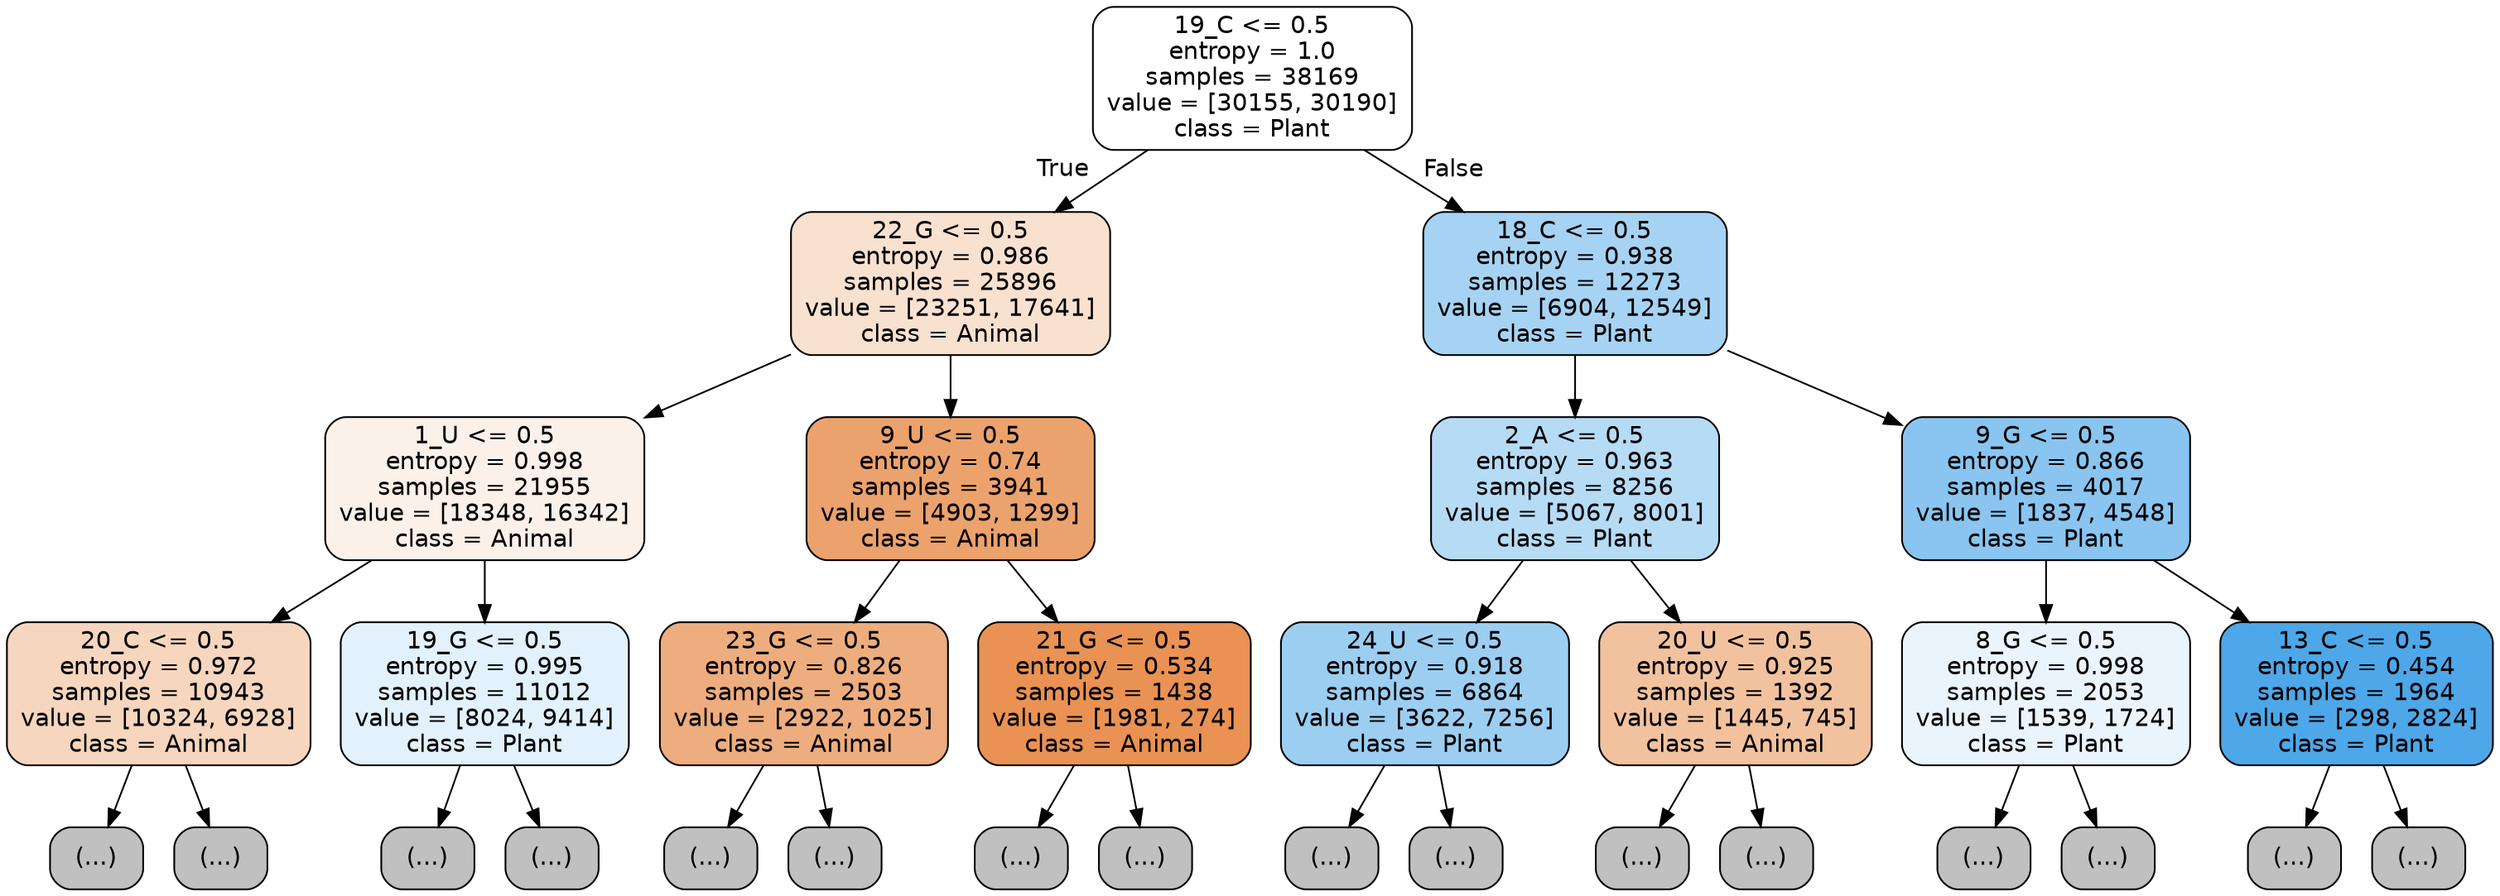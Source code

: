 digraph Tree {
node [shape=box, style="filled, rounded", color="black", fontname="helvetica"] ;
edge [fontname="helvetica"] ;
0 [label="19_C <= 0.5\nentropy = 1.0\nsamples = 38169\nvalue = [30155, 30190]\nclass = Plant", fillcolor="#ffffff"] ;
1 [label="22_G <= 0.5\nentropy = 0.986\nsamples = 25896\nvalue = [23251, 17641]\nclass = Animal", fillcolor="#f9e1cf"] ;
0 -> 1 [labeldistance=2.5, labelangle=45, headlabel="True"] ;
2 [label="1_U <= 0.5\nentropy = 0.998\nsamples = 21955\nvalue = [18348, 16342]\nclass = Animal", fillcolor="#fcf1e9"] ;
1 -> 2 ;
3 [label="20_C <= 0.5\nentropy = 0.972\nsamples = 10943\nvalue = [10324, 6928]\nclass = Animal", fillcolor="#f6d6be"] ;
2 -> 3 ;
4 [label="(...)", fillcolor="#C0C0C0"] ;
3 -> 4 ;
4865 [label="(...)", fillcolor="#C0C0C0"] ;
3 -> 4865 ;
6288 [label="19_G <= 0.5\nentropy = 0.995\nsamples = 11012\nvalue = [8024, 9414]\nclass = Plant", fillcolor="#e2f1fb"] ;
2 -> 6288 ;
6289 [label="(...)", fillcolor="#C0C0C0"] ;
6288 -> 6289 ;
9548 [label="(...)", fillcolor="#C0C0C0"] ;
6288 -> 9548 ;
11159 [label="9_U <= 0.5\nentropy = 0.74\nsamples = 3941\nvalue = [4903, 1299]\nclass = Animal", fillcolor="#eca26d"] ;
1 -> 11159 ;
11160 [label="23_G <= 0.5\nentropy = 0.826\nsamples = 2503\nvalue = [2922, 1025]\nclass = Animal", fillcolor="#eead7e"] ;
11159 -> 11160 ;
11161 [label="(...)", fillcolor="#C0C0C0"] ;
11160 -> 11161 ;
12122 [label="(...)", fillcolor="#C0C0C0"] ;
11160 -> 12122 ;
12241 [label="21_G <= 0.5\nentropy = 0.534\nsamples = 1438\nvalue = [1981, 274]\nclass = Animal", fillcolor="#e99254"] ;
11159 -> 12241 ;
12242 [label="(...)", fillcolor="#C0C0C0"] ;
12241 -> 12242 ;
12521 [label="(...)", fillcolor="#C0C0C0"] ;
12241 -> 12521 ;
12648 [label="18_C <= 0.5\nentropy = 0.938\nsamples = 12273\nvalue = [6904, 12549]\nclass = Plant", fillcolor="#a6d3f3"] ;
0 -> 12648 [labeldistance=2.5, labelangle=-45, headlabel="False"] ;
12649 [label="2_A <= 0.5\nentropy = 0.963\nsamples = 8256\nvalue = [5067, 8001]\nclass = Plant", fillcolor="#b6dbf5"] ;
12648 -> 12649 ;
12650 [label="24_U <= 0.5\nentropy = 0.918\nsamples = 6864\nvalue = [3622, 7256]\nclass = Plant", fillcolor="#9ccef2"] ;
12649 -> 12650 ;
12651 [label="(...)", fillcolor="#C0C0C0"] ;
12650 -> 12651 ;
14962 [label="(...)", fillcolor="#C0C0C0"] ;
12650 -> 14962 ;
15007 [label="20_U <= 0.5\nentropy = 0.925\nsamples = 1392\nvalue = [1445, 745]\nclass = Animal", fillcolor="#f2c29f"] ;
12649 -> 15007 ;
15008 [label="(...)", fillcolor="#C0C0C0"] ;
15007 -> 15008 ;
15523 [label="(...)", fillcolor="#C0C0C0"] ;
15007 -> 15523 ;
15780 [label="9_G <= 0.5\nentropy = 0.866\nsamples = 4017\nvalue = [1837, 4548]\nclass = Plant", fillcolor="#89c5f0"] ;
12648 -> 15780 ;
15781 [label="8_G <= 0.5\nentropy = 0.998\nsamples = 2053\nvalue = [1539, 1724]\nclass = Plant", fillcolor="#eaf4fc"] ;
15780 -> 15781 ;
15782 [label="(...)", fillcolor="#C0C0C0"] ;
15781 -> 15782 ;
16323 [label="(...)", fillcolor="#C0C0C0"] ;
15781 -> 16323 ;
16552 [label="13_C <= 0.5\nentropy = 0.454\nsamples = 1964\nvalue = [298, 2824]\nclass = Plant", fillcolor="#4ea7e8"] ;
15780 -> 16552 ;
16553 [label="(...)", fillcolor="#C0C0C0"] ;
16552 -> 16553 ;
16716 [label="(...)", fillcolor="#C0C0C0"] ;
16552 -> 16716 ;
}